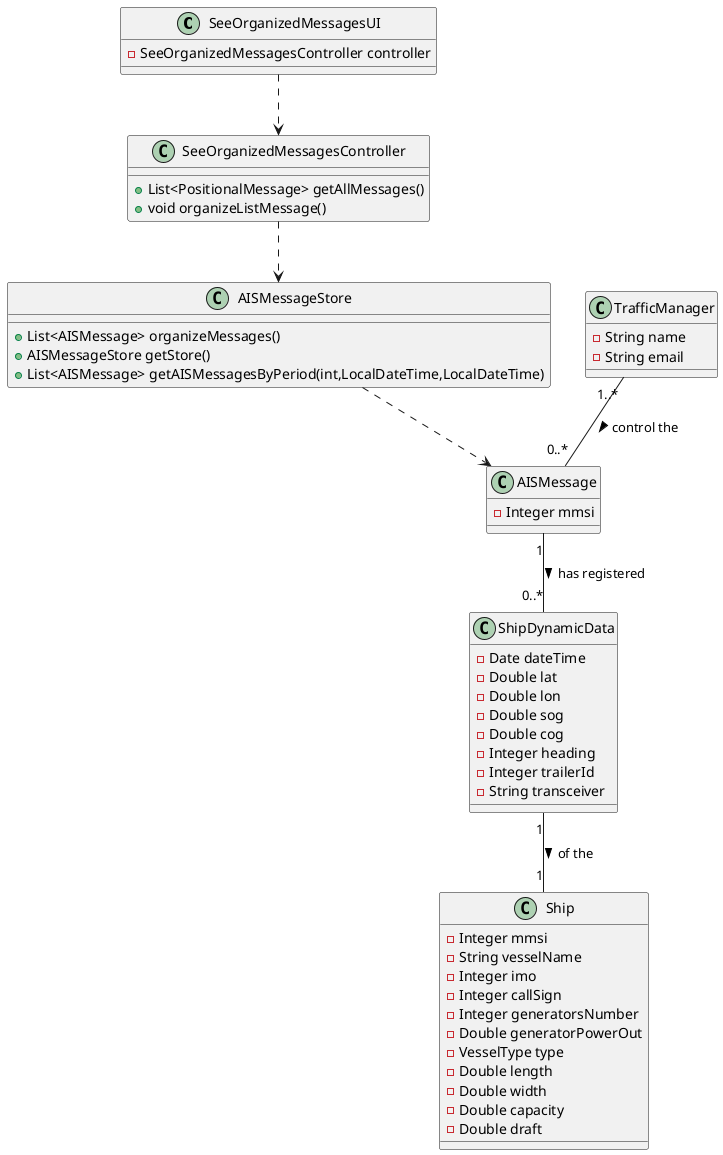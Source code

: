 @startuml
'Created by Danilton 1191240

class SeeOrganizedMessagesUI{
    -SeeOrganizedMessagesController controller
}

class SeeOrganizedMessagesController{
    +List<PositionalMessage> getAllMessages()
    +void organizeListMessage()
}

class AISMessageStore{
    +List<AISMessage> organizeMessages()
    +AISMessageStore getStore()
    +List<AISMessage> getAISMessagesByPeriod(int,LocalDateTime,LocalDateTime)
}

class TrafficManager {
  -String name
  -String email
}

class Ship {
    -Integer mmsi
    -String vesselName
    -Integer imo
    -Integer callSign
    -Integer generatorsNumber
    -Double generatorPowerOut
    -VesselType type
    -Double length
    -Double width
    -Double capacity
    -Double draft
}

class AISMessage {
   -Integer mmsi
}

class ShipDynamicData {
    -Date dateTime
    -Double lat
    -Double lon
    -Double sog
    -Double cog
    -Integer heading
    -Integer trailerId
    -String transceiver
}

SeeOrganizedMessagesUI ..> SeeOrganizedMessagesController
SeeOrganizedMessagesController ..> AISMessageStore
AISMessageStore ..> AISMessage
TrafficManager "1..*" -- "0..*" AISMessage : control the >
AISMessage "1" -- "0..*" ShipDynamicData :  has registered >
ShipDynamicData "1" -- "1" Ship : of the >

@enduml
